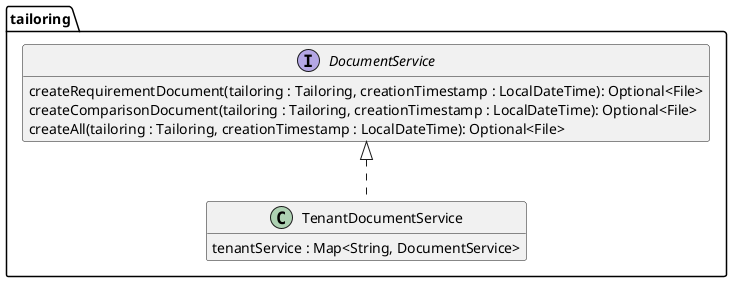 @startuml Ebene3.png
hide empty members

package tailoring {

    interface DocumentService {
        createRequirementDocument(tailoring : Tailoring, creationTimestamp : LocalDateTime): Optional<File>
        createComparisonDocument(tailoring : Tailoring, creationTimestamp : LocalDateTime): Optional<File>
        createAll(tailoring : Tailoring, creationTimestamp : LocalDateTime): Optional<File>
    }

    class TenantDocumentService {
        tenantService : Map<String, DocumentService>
    }
    DocumentService <|.. TenantDocumentService
}
@enduml